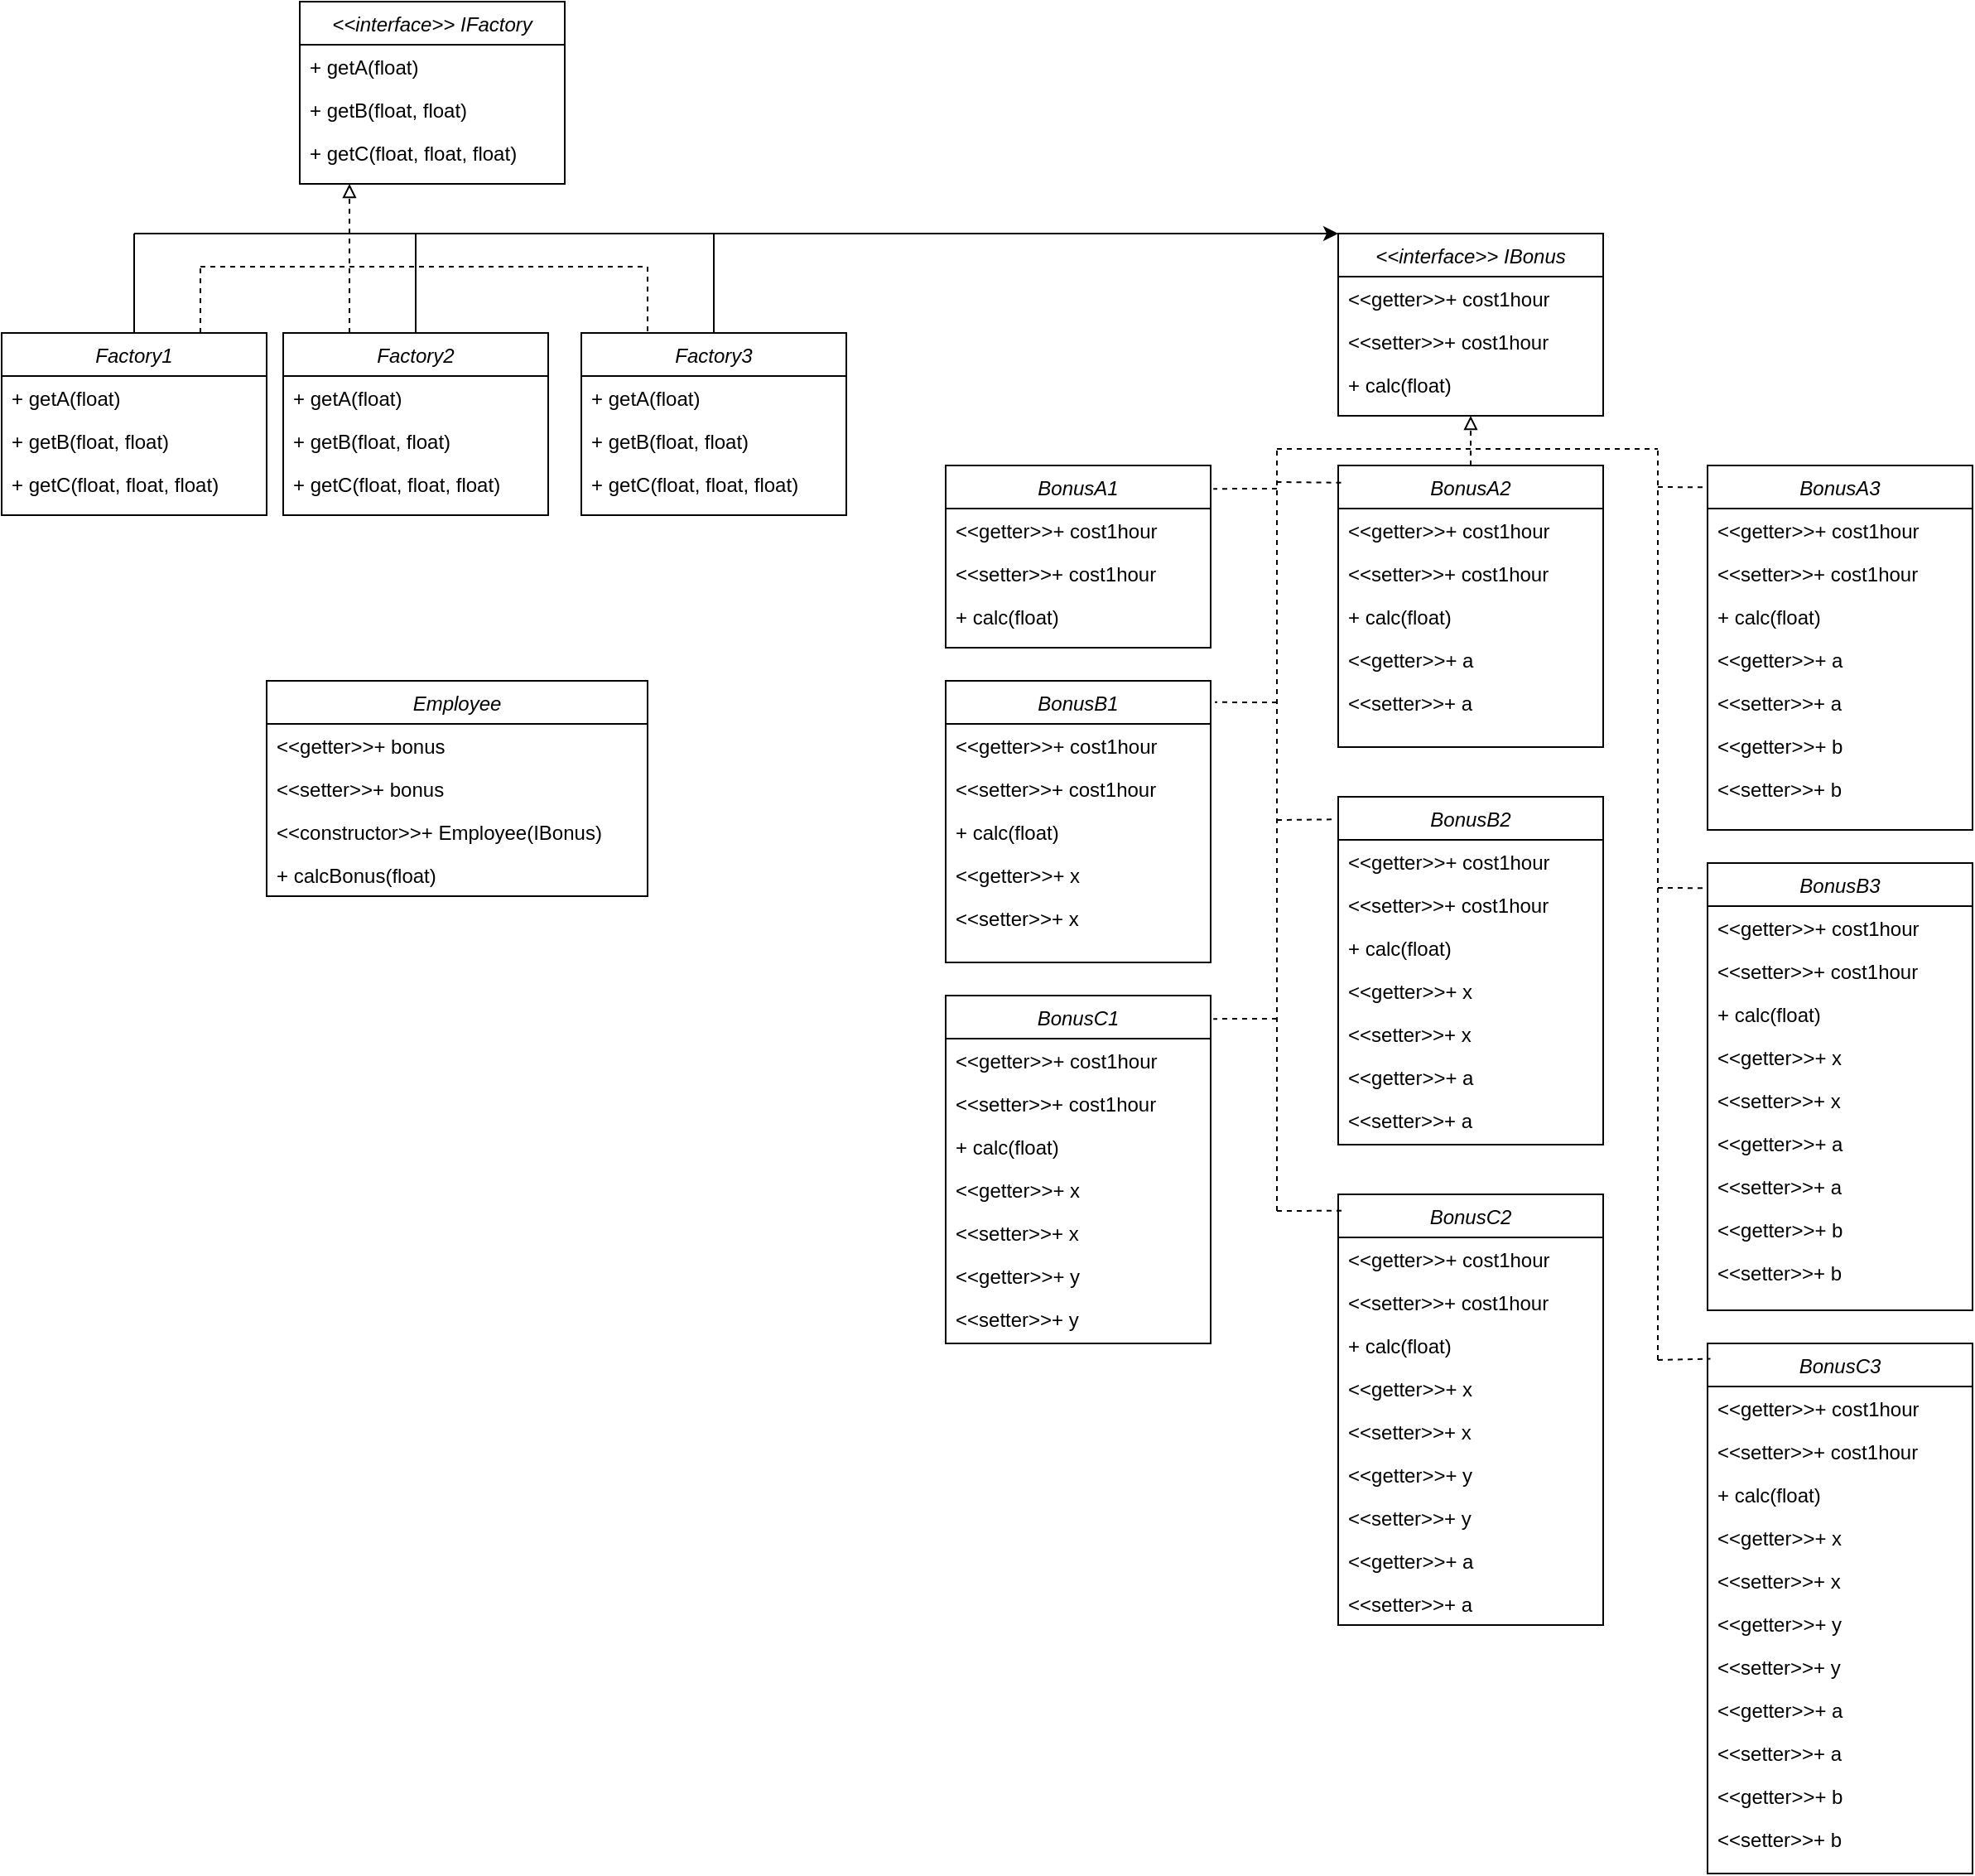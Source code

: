 <mxfile version="24.4.6" type="device">
  <diagram id="C5RBs43oDa-KdzZeNtuy" name="Page-1">
    <mxGraphModel dx="2556" dy="1020" grid="1" gridSize="10" guides="1" tooltips="1" connect="1" arrows="1" fold="1" page="1" pageScale="1" pageWidth="827" pageHeight="1169" math="0" shadow="0">
      <root>
        <mxCell id="WIyWlLk6GJQsqaUBKTNV-0" />
        <mxCell id="WIyWlLk6GJQsqaUBKTNV-1" parent="WIyWlLk6GJQsqaUBKTNV-0" />
        <mxCell id="zkfFHV4jXpPFQw0GAbJ--0" value="&lt;&lt;interface&gt;&gt; IFactory" style="swimlane;fontStyle=2;align=center;verticalAlign=top;childLayout=stackLayout;horizontal=1;startSize=26;horizontalStack=0;resizeParent=1;resizeLast=0;collapsible=1;marginBottom=0;rounded=0;shadow=0;strokeWidth=1;" parent="WIyWlLk6GJQsqaUBKTNV-1" vertex="1">
          <mxGeometry x="220" y="120" width="160" height="110" as="geometry">
            <mxRectangle x="230" y="140" width="160" height="26" as="alternateBounds" />
          </mxGeometry>
        </mxCell>
        <mxCell id="zkfFHV4jXpPFQw0GAbJ--1" value="+ getA(float)" style="text;align=left;verticalAlign=top;spacingLeft=4;spacingRight=4;overflow=hidden;rotatable=0;points=[[0,0.5],[1,0.5]];portConstraint=eastwest;" parent="zkfFHV4jXpPFQw0GAbJ--0" vertex="1">
          <mxGeometry y="26" width="160" height="26" as="geometry" />
        </mxCell>
        <mxCell id="zkfFHV4jXpPFQw0GAbJ--2" value="+ getB(float, float)" style="text;align=left;verticalAlign=top;spacingLeft=4;spacingRight=4;overflow=hidden;rotatable=0;points=[[0,0.5],[1,0.5]];portConstraint=eastwest;rounded=0;shadow=0;html=0;" parent="zkfFHV4jXpPFQw0GAbJ--0" vertex="1">
          <mxGeometry y="52" width="160" height="26" as="geometry" />
        </mxCell>
        <mxCell id="zkfFHV4jXpPFQw0GAbJ--3" value="+ getC(float, float, float)" style="text;align=left;verticalAlign=top;spacingLeft=4;spacingRight=4;overflow=hidden;rotatable=0;points=[[0,0.5],[1,0.5]];portConstraint=eastwest;rounded=0;shadow=0;html=0;" parent="zkfFHV4jXpPFQw0GAbJ--0" vertex="1">
          <mxGeometry y="78" width="160" height="26" as="geometry" />
        </mxCell>
        <mxCell id="r0Q2gzQOlGDnuy_zxtXr-0" value="Factory1" style="swimlane;fontStyle=2;align=center;verticalAlign=top;childLayout=stackLayout;horizontal=1;startSize=26;horizontalStack=0;resizeParent=1;resizeLast=0;collapsible=1;marginBottom=0;rounded=0;shadow=0;strokeWidth=1;" parent="WIyWlLk6GJQsqaUBKTNV-1" vertex="1">
          <mxGeometry x="40" y="320" width="160" height="110" as="geometry">
            <mxRectangle x="230" y="140" width="160" height="26" as="alternateBounds" />
          </mxGeometry>
        </mxCell>
        <mxCell id="r0Q2gzQOlGDnuy_zxtXr-1" value="+ getA(float)" style="text;align=left;verticalAlign=top;spacingLeft=4;spacingRight=4;overflow=hidden;rotatable=0;points=[[0,0.5],[1,0.5]];portConstraint=eastwest;" parent="r0Q2gzQOlGDnuy_zxtXr-0" vertex="1">
          <mxGeometry y="26" width="160" height="26" as="geometry" />
        </mxCell>
        <mxCell id="r0Q2gzQOlGDnuy_zxtXr-2" value="+ getB(float, float)" style="text;align=left;verticalAlign=top;spacingLeft=4;spacingRight=4;overflow=hidden;rotatable=0;points=[[0,0.5],[1,0.5]];portConstraint=eastwest;rounded=0;shadow=0;html=0;" parent="r0Q2gzQOlGDnuy_zxtXr-0" vertex="1">
          <mxGeometry y="52" width="160" height="26" as="geometry" />
        </mxCell>
        <mxCell id="r0Q2gzQOlGDnuy_zxtXr-3" value="+ getC(float, float, float)" style="text;align=left;verticalAlign=top;spacingLeft=4;spacingRight=4;overflow=hidden;rotatable=0;points=[[0,0.5],[1,0.5]];portConstraint=eastwest;rounded=0;shadow=0;html=0;" parent="r0Q2gzQOlGDnuy_zxtXr-0" vertex="1">
          <mxGeometry y="78" width="160" height="26" as="geometry" />
        </mxCell>
        <mxCell id="r0Q2gzQOlGDnuy_zxtXr-4" value="Factory2" style="swimlane;fontStyle=2;align=center;verticalAlign=top;childLayout=stackLayout;horizontal=1;startSize=26;horizontalStack=0;resizeParent=1;resizeLast=0;collapsible=1;marginBottom=0;rounded=0;shadow=0;strokeWidth=1;" parent="WIyWlLk6GJQsqaUBKTNV-1" vertex="1">
          <mxGeometry x="210" y="320" width="160" height="110" as="geometry">
            <mxRectangle x="230" y="140" width="160" height="26" as="alternateBounds" />
          </mxGeometry>
        </mxCell>
        <mxCell id="r0Q2gzQOlGDnuy_zxtXr-5" value="+ getA(float)" style="text;align=left;verticalAlign=top;spacingLeft=4;spacingRight=4;overflow=hidden;rotatable=0;points=[[0,0.5],[1,0.5]];portConstraint=eastwest;" parent="r0Q2gzQOlGDnuy_zxtXr-4" vertex="1">
          <mxGeometry y="26" width="160" height="26" as="geometry" />
        </mxCell>
        <mxCell id="r0Q2gzQOlGDnuy_zxtXr-6" value="+ getB(float, float)" style="text;align=left;verticalAlign=top;spacingLeft=4;spacingRight=4;overflow=hidden;rotatable=0;points=[[0,0.5],[1,0.5]];portConstraint=eastwest;rounded=0;shadow=0;html=0;" parent="r0Q2gzQOlGDnuy_zxtXr-4" vertex="1">
          <mxGeometry y="52" width="160" height="26" as="geometry" />
        </mxCell>
        <mxCell id="r0Q2gzQOlGDnuy_zxtXr-7" value="+ getC(float, float, float)" style="text;align=left;verticalAlign=top;spacingLeft=4;spacingRight=4;overflow=hidden;rotatable=0;points=[[0,0.5],[1,0.5]];portConstraint=eastwest;rounded=0;shadow=0;html=0;" parent="r0Q2gzQOlGDnuy_zxtXr-4" vertex="1">
          <mxGeometry y="78" width="160" height="26" as="geometry" />
        </mxCell>
        <mxCell id="r0Q2gzQOlGDnuy_zxtXr-8" value="Factory3" style="swimlane;fontStyle=2;align=center;verticalAlign=top;childLayout=stackLayout;horizontal=1;startSize=26;horizontalStack=0;resizeParent=1;resizeLast=0;collapsible=1;marginBottom=0;rounded=0;shadow=0;strokeWidth=1;" parent="WIyWlLk6GJQsqaUBKTNV-1" vertex="1">
          <mxGeometry x="390" y="320" width="160" height="110" as="geometry">
            <mxRectangle x="230" y="140" width="160" height="26" as="alternateBounds" />
          </mxGeometry>
        </mxCell>
        <mxCell id="r0Q2gzQOlGDnuy_zxtXr-9" value="+ getA(float)" style="text;align=left;verticalAlign=top;spacingLeft=4;spacingRight=4;overflow=hidden;rotatable=0;points=[[0,0.5],[1,0.5]];portConstraint=eastwest;" parent="r0Q2gzQOlGDnuy_zxtXr-8" vertex="1">
          <mxGeometry y="26" width="160" height="26" as="geometry" />
        </mxCell>
        <mxCell id="r0Q2gzQOlGDnuy_zxtXr-10" value="+ getB(float, float)" style="text;align=left;verticalAlign=top;spacingLeft=4;spacingRight=4;overflow=hidden;rotatable=0;points=[[0,0.5],[1,0.5]];portConstraint=eastwest;rounded=0;shadow=0;html=0;" parent="r0Q2gzQOlGDnuy_zxtXr-8" vertex="1">
          <mxGeometry y="52" width="160" height="26" as="geometry" />
        </mxCell>
        <mxCell id="r0Q2gzQOlGDnuy_zxtXr-11" value="+ getC(float, float, float)" style="text;align=left;verticalAlign=top;spacingLeft=4;spacingRight=4;overflow=hidden;rotatable=0;points=[[0,0.5],[1,0.5]];portConstraint=eastwest;rounded=0;shadow=0;html=0;" parent="r0Q2gzQOlGDnuy_zxtXr-8" vertex="1">
          <mxGeometry y="78" width="160" height="26" as="geometry" />
        </mxCell>
        <mxCell id="r0Q2gzQOlGDnuy_zxtXr-12" value="&lt;&lt;interface&gt;&gt; IBonus" style="swimlane;fontStyle=2;align=center;verticalAlign=top;childLayout=stackLayout;horizontal=1;startSize=26;horizontalStack=0;resizeParent=1;resizeLast=0;collapsible=1;marginBottom=0;rounded=0;shadow=0;strokeWidth=1;" parent="WIyWlLk6GJQsqaUBKTNV-1" vertex="1">
          <mxGeometry x="847" y="260" width="160" height="110" as="geometry">
            <mxRectangle x="230" y="140" width="160" height="26" as="alternateBounds" />
          </mxGeometry>
        </mxCell>
        <mxCell id="r0Q2gzQOlGDnuy_zxtXr-13" value="&lt;&lt;getter&gt;&gt;+ cost1hour" style="text;align=left;verticalAlign=top;spacingLeft=4;spacingRight=4;overflow=hidden;rotatable=0;points=[[0,0.5],[1,0.5]];portConstraint=eastwest;" parent="r0Q2gzQOlGDnuy_zxtXr-12" vertex="1">
          <mxGeometry y="26" width="160" height="26" as="geometry" />
        </mxCell>
        <mxCell id="r0Q2gzQOlGDnuy_zxtXr-14" value="&lt;&lt;setter&gt;&gt;+ cost1hour" style="text;align=left;verticalAlign=top;spacingLeft=4;spacingRight=4;overflow=hidden;rotatable=0;points=[[0,0.5],[1,0.5]];portConstraint=eastwest;rounded=0;shadow=0;html=0;" parent="r0Q2gzQOlGDnuy_zxtXr-12" vertex="1">
          <mxGeometry y="52" width="160" height="26" as="geometry" />
        </mxCell>
        <mxCell id="r0Q2gzQOlGDnuy_zxtXr-15" value="+ calc(float)" style="text;align=left;verticalAlign=top;spacingLeft=4;spacingRight=4;overflow=hidden;rotatable=0;points=[[0,0.5],[1,0.5]];portConstraint=eastwest;rounded=0;shadow=0;html=0;" parent="r0Q2gzQOlGDnuy_zxtXr-12" vertex="1">
          <mxGeometry y="78" width="160" height="26" as="geometry" />
        </mxCell>
        <mxCell id="r0Q2gzQOlGDnuy_zxtXr-16" value="BonusA1" style="swimlane;fontStyle=2;align=center;verticalAlign=top;childLayout=stackLayout;horizontal=1;startSize=26;horizontalStack=0;resizeParent=1;resizeLast=0;collapsible=1;marginBottom=0;rounded=0;shadow=0;strokeWidth=1;" parent="WIyWlLk6GJQsqaUBKTNV-1" vertex="1">
          <mxGeometry x="610" y="400" width="160" height="110" as="geometry">
            <mxRectangle x="230" y="140" width="160" height="26" as="alternateBounds" />
          </mxGeometry>
        </mxCell>
        <mxCell id="r0Q2gzQOlGDnuy_zxtXr-17" value="&lt;&lt;getter&gt;&gt;+ cost1hour" style="text;align=left;verticalAlign=top;spacingLeft=4;spacingRight=4;overflow=hidden;rotatable=0;points=[[0,0.5],[1,0.5]];portConstraint=eastwest;" parent="r0Q2gzQOlGDnuy_zxtXr-16" vertex="1">
          <mxGeometry y="26" width="160" height="26" as="geometry" />
        </mxCell>
        <mxCell id="r0Q2gzQOlGDnuy_zxtXr-18" value="&lt;&lt;setter&gt;&gt;+ cost1hour" style="text;align=left;verticalAlign=top;spacingLeft=4;spacingRight=4;overflow=hidden;rotatable=0;points=[[0,0.5],[1,0.5]];portConstraint=eastwest;rounded=0;shadow=0;html=0;" parent="r0Q2gzQOlGDnuy_zxtXr-16" vertex="1">
          <mxGeometry y="52" width="160" height="26" as="geometry" />
        </mxCell>
        <mxCell id="r0Q2gzQOlGDnuy_zxtXr-19" value="+ calc(float)" style="text;align=left;verticalAlign=top;spacingLeft=4;spacingRight=4;overflow=hidden;rotatable=0;points=[[0,0.5],[1,0.5]];portConstraint=eastwest;rounded=0;shadow=0;html=0;" parent="r0Q2gzQOlGDnuy_zxtXr-16" vertex="1">
          <mxGeometry y="78" width="160" height="26" as="geometry" />
        </mxCell>
        <mxCell id="r0Q2gzQOlGDnuy_zxtXr-20" value="BonusB1" style="swimlane;fontStyle=2;align=center;verticalAlign=top;childLayout=stackLayout;horizontal=1;startSize=26;horizontalStack=0;resizeParent=1;resizeLast=0;collapsible=1;marginBottom=0;rounded=0;shadow=0;strokeWidth=1;" parent="WIyWlLk6GJQsqaUBKTNV-1" vertex="1">
          <mxGeometry x="610" y="530" width="160" height="170" as="geometry">
            <mxRectangle x="230" y="140" width="160" height="26" as="alternateBounds" />
          </mxGeometry>
        </mxCell>
        <mxCell id="r0Q2gzQOlGDnuy_zxtXr-21" value="&lt;&lt;getter&gt;&gt;+ cost1hour" style="text;align=left;verticalAlign=top;spacingLeft=4;spacingRight=4;overflow=hidden;rotatable=0;points=[[0,0.5],[1,0.5]];portConstraint=eastwest;" parent="r0Q2gzQOlGDnuy_zxtXr-20" vertex="1">
          <mxGeometry y="26" width="160" height="26" as="geometry" />
        </mxCell>
        <mxCell id="r0Q2gzQOlGDnuy_zxtXr-22" value="&lt;&lt;setter&gt;&gt;+ cost1hour" style="text;align=left;verticalAlign=top;spacingLeft=4;spacingRight=4;overflow=hidden;rotatable=0;points=[[0,0.5],[1,0.5]];portConstraint=eastwest;rounded=0;shadow=0;html=0;" parent="r0Q2gzQOlGDnuy_zxtXr-20" vertex="1">
          <mxGeometry y="52" width="160" height="26" as="geometry" />
        </mxCell>
        <mxCell id="r0Q2gzQOlGDnuy_zxtXr-23" value="+ calc(float)" style="text;align=left;verticalAlign=top;spacingLeft=4;spacingRight=4;overflow=hidden;rotatable=0;points=[[0,0.5],[1,0.5]];portConstraint=eastwest;rounded=0;shadow=0;html=0;" parent="r0Q2gzQOlGDnuy_zxtXr-20" vertex="1">
          <mxGeometry y="78" width="160" height="26" as="geometry" />
        </mxCell>
        <mxCell id="r0Q2gzQOlGDnuy_zxtXr-25" value="&lt;&lt;getter&gt;&gt;+ x" style="text;align=left;verticalAlign=top;spacingLeft=4;spacingRight=4;overflow=hidden;rotatable=0;points=[[0,0.5],[1,0.5]];portConstraint=eastwest;" parent="r0Q2gzQOlGDnuy_zxtXr-20" vertex="1">
          <mxGeometry y="104" width="160" height="26" as="geometry" />
        </mxCell>
        <mxCell id="r0Q2gzQOlGDnuy_zxtXr-31" value="&lt;&lt;setter&gt;&gt;+ x" style="text;align=left;verticalAlign=top;spacingLeft=4;spacingRight=4;overflow=hidden;rotatable=0;points=[[0,0.5],[1,0.5]];portConstraint=eastwest;rounded=0;shadow=0;html=0;" parent="r0Q2gzQOlGDnuy_zxtXr-20" vertex="1">
          <mxGeometry y="130" width="160" height="26" as="geometry" />
        </mxCell>
        <mxCell id="r0Q2gzQOlGDnuy_zxtXr-32" value="BonusC1" style="swimlane;fontStyle=2;align=center;verticalAlign=top;childLayout=stackLayout;horizontal=1;startSize=26;horizontalStack=0;resizeParent=1;resizeLast=0;collapsible=1;marginBottom=0;rounded=0;shadow=0;strokeWidth=1;" parent="WIyWlLk6GJQsqaUBKTNV-1" vertex="1">
          <mxGeometry x="610" y="720" width="160" height="210" as="geometry">
            <mxRectangle x="230" y="140" width="160" height="26" as="alternateBounds" />
          </mxGeometry>
        </mxCell>
        <mxCell id="r0Q2gzQOlGDnuy_zxtXr-33" value="&lt;&lt;getter&gt;&gt;+ cost1hour" style="text;align=left;verticalAlign=top;spacingLeft=4;spacingRight=4;overflow=hidden;rotatable=0;points=[[0,0.5],[1,0.5]];portConstraint=eastwest;" parent="r0Q2gzQOlGDnuy_zxtXr-32" vertex="1">
          <mxGeometry y="26" width="160" height="26" as="geometry" />
        </mxCell>
        <mxCell id="r0Q2gzQOlGDnuy_zxtXr-34" value="&lt;&lt;setter&gt;&gt;+ cost1hour" style="text;align=left;verticalAlign=top;spacingLeft=4;spacingRight=4;overflow=hidden;rotatable=0;points=[[0,0.5],[1,0.5]];portConstraint=eastwest;rounded=0;shadow=0;html=0;" parent="r0Q2gzQOlGDnuy_zxtXr-32" vertex="1">
          <mxGeometry y="52" width="160" height="26" as="geometry" />
        </mxCell>
        <mxCell id="r0Q2gzQOlGDnuy_zxtXr-35" value="+ calc(float)" style="text;align=left;verticalAlign=top;spacingLeft=4;spacingRight=4;overflow=hidden;rotatable=0;points=[[0,0.5],[1,0.5]];portConstraint=eastwest;rounded=0;shadow=0;html=0;" parent="r0Q2gzQOlGDnuy_zxtXr-32" vertex="1">
          <mxGeometry y="78" width="160" height="26" as="geometry" />
        </mxCell>
        <mxCell id="r0Q2gzQOlGDnuy_zxtXr-36" value="&lt;&lt;getter&gt;&gt;+ x" style="text;align=left;verticalAlign=top;spacingLeft=4;spacingRight=4;overflow=hidden;rotatable=0;points=[[0,0.5],[1,0.5]];portConstraint=eastwest;" parent="r0Q2gzQOlGDnuy_zxtXr-32" vertex="1">
          <mxGeometry y="104" width="160" height="26" as="geometry" />
        </mxCell>
        <mxCell id="r0Q2gzQOlGDnuy_zxtXr-37" value="&lt;&lt;setter&gt;&gt;+ x" style="text;align=left;verticalAlign=top;spacingLeft=4;spacingRight=4;overflow=hidden;rotatable=0;points=[[0,0.5],[1,0.5]];portConstraint=eastwest;rounded=0;shadow=0;html=0;" parent="r0Q2gzQOlGDnuy_zxtXr-32" vertex="1">
          <mxGeometry y="130" width="160" height="26" as="geometry" />
        </mxCell>
        <mxCell id="r0Q2gzQOlGDnuy_zxtXr-38" value="&lt;&lt;getter&gt;&gt;+ y" style="text;align=left;verticalAlign=top;spacingLeft=4;spacingRight=4;overflow=hidden;rotatable=0;points=[[0,0.5],[1,0.5]];portConstraint=eastwest;" parent="r0Q2gzQOlGDnuy_zxtXr-32" vertex="1">
          <mxGeometry y="156" width="160" height="26" as="geometry" />
        </mxCell>
        <mxCell id="r0Q2gzQOlGDnuy_zxtXr-39" value="&lt;&lt;setter&gt;&gt;+ y" style="text;align=left;verticalAlign=top;spacingLeft=4;spacingRight=4;overflow=hidden;rotatable=0;points=[[0,0.5],[1,0.5]];portConstraint=eastwest;rounded=0;shadow=0;html=0;" parent="r0Q2gzQOlGDnuy_zxtXr-32" vertex="1">
          <mxGeometry y="182" width="160" height="26" as="geometry" />
        </mxCell>
        <mxCell id="r0Q2gzQOlGDnuy_zxtXr-40" value="BonusA2" style="swimlane;fontStyle=2;align=center;verticalAlign=top;childLayout=stackLayout;horizontal=1;startSize=26;horizontalStack=0;resizeParent=1;resizeLast=0;collapsible=1;marginBottom=0;rounded=0;shadow=0;strokeWidth=1;" parent="WIyWlLk6GJQsqaUBKTNV-1" vertex="1">
          <mxGeometry x="847" y="400" width="160" height="170" as="geometry">
            <mxRectangle x="230" y="140" width="160" height="26" as="alternateBounds" />
          </mxGeometry>
        </mxCell>
        <mxCell id="r0Q2gzQOlGDnuy_zxtXr-41" value="&lt;&lt;getter&gt;&gt;+ cost1hour" style="text;align=left;verticalAlign=top;spacingLeft=4;spacingRight=4;overflow=hidden;rotatable=0;points=[[0,0.5],[1,0.5]];portConstraint=eastwest;" parent="r0Q2gzQOlGDnuy_zxtXr-40" vertex="1">
          <mxGeometry y="26" width="160" height="26" as="geometry" />
        </mxCell>
        <mxCell id="r0Q2gzQOlGDnuy_zxtXr-42" value="&lt;&lt;setter&gt;&gt;+ cost1hour" style="text;align=left;verticalAlign=top;spacingLeft=4;spacingRight=4;overflow=hidden;rotatable=0;points=[[0,0.5],[1,0.5]];portConstraint=eastwest;rounded=0;shadow=0;html=0;" parent="r0Q2gzQOlGDnuy_zxtXr-40" vertex="1">
          <mxGeometry y="52" width="160" height="26" as="geometry" />
        </mxCell>
        <mxCell id="r0Q2gzQOlGDnuy_zxtXr-43" value="+ calc(float)" style="text;align=left;verticalAlign=top;spacingLeft=4;spacingRight=4;overflow=hidden;rotatable=0;points=[[0,0.5],[1,0.5]];portConstraint=eastwest;rounded=0;shadow=0;html=0;" parent="r0Q2gzQOlGDnuy_zxtXr-40" vertex="1">
          <mxGeometry y="78" width="160" height="26" as="geometry" />
        </mxCell>
        <mxCell id="r0Q2gzQOlGDnuy_zxtXr-64" value="&lt;&lt;getter&gt;&gt;+ a" style="text;align=left;verticalAlign=top;spacingLeft=4;spacingRight=4;overflow=hidden;rotatable=0;points=[[0,0.5],[1,0.5]];portConstraint=eastwest;" parent="r0Q2gzQOlGDnuy_zxtXr-40" vertex="1">
          <mxGeometry y="104" width="160" height="26" as="geometry" />
        </mxCell>
        <mxCell id="r0Q2gzQOlGDnuy_zxtXr-65" value="&lt;&lt;setter&gt;&gt;+ a" style="text;align=left;verticalAlign=top;spacingLeft=4;spacingRight=4;overflow=hidden;rotatable=0;points=[[0,0.5],[1,0.5]];portConstraint=eastwest;rounded=0;shadow=0;html=0;" parent="r0Q2gzQOlGDnuy_zxtXr-40" vertex="1">
          <mxGeometry y="130" width="160" height="26" as="geometry" />
        </mxCell>
        <mxCell id="r0Q2gzQOlGDnuy_zxtXr-44" value="BonusB2" style="swimlane;fontStyle=2;align=center;verticalAlign=top;childLayout=stackLayout;horizontal=1;startSize=26;horizontalStack=0;resizeParent=1;resizeLast=0;collapsible=1;marginBottom=0;rounded=0;shadow=0;strokeWidth=1;" parent="WIyWlLk6GJQsqaUBKTNV-1" vertex="1">
          <mxGeometry x="847" y="600" width="160" height="210" as="geometry">
            <mxRectangle x="230" y="140" width="160" height="26" as="alternateBounds" />
          </mxGeometry>
        </mxCell>
        <mxCell id="r0Q2gzQOlGDnuy_zxtXr-45" value="&lt;&lt;getter&gt;&gt;+ cost1hour" style="text;align=left;verticalAlign=top;spacingLeft=4;spacingRight=4;overflow=hidden;rotatable=0;points=[[0,0.5],[1,0.5]];portConstraint=eastwest;" parent="r0Q2gzQOlGDnuy_zxtXr-44" vertex="1">
          <mxGeometry y="26" width="160" height="26" as="geometry" />
        </mxCell>
        <mxCell id="r0Q2gzQOlGDnuy_zxtXr-46" value="&lt;&lt;setter&gt;&gt;+ cost1hour" style="text;align=left;verticalAlign=top;spacingLeft=4;spacingRight=4;overflow=hidden;rotatable=0;points=[[0,0.5],[1,0.5]];portConstraint=eastwest;rounded=0;shadow=0;html=0;" parent="r0Q2gzQOlGDnuy_zxtXr-44" vertex="1">
          <mxGeometry y="52" width="160" height="26" as="geometry" />
        </mxCell>
        <mxCell id="r0Q2gzQOlGDnuy_zxtXr-47" value="+ calc(float)" style="text;align=left;verticalAlign=top;spacingLeft=4;spacingRight=4;overflow=hidden;rotatable=0;points=[[0,0.5],[1,0.5]];portConstraint=eastwest;rounded=0;shadow=0;html=0;" parent="r0Q2gzQOlGDnuy_zxtXr-44" vertex="1">
          <mxGeometry y="78" width="160" height="26" as="geometry" />
        </mxCell>
        <mxCell id="r0Q2gzQOlGDnuy_zxtXr-48" value="&lt;&lt;getter&gt;&gt;+ x" style="text;align=left;verticalAlign=top;spacingLeft=4;spacingRight=4;overflow=hidden;rotatable=0;points=[[0,0.5],[1,0.5]];portConstraint=eastwest;" parent="r0Q2gzQOlGDnuy_zxtXr-44" vertex="1">
          <mxGeometry y="104" width="160" height="26" as="geometry" />
        </mxCell>
        <mxCell id="r0Q2gzQOlGDnuy_zxtXr-49" value="&lt;&lt;setter&gt;&gt;+ x" style="text;align=left;verticalAlign=top;spacingLeft=4;spacingRight=4;overflow=hidden;rotatable=0;points=[[0,0.5],[1,0.5]];portConstraint=eastwest;rounded=0;shadow=0;html=0;" parent="r0Q2gzQOlGDnuy_zxtXr-44" vertex="1">
          <mxGeometry y="130" width="160" height="26" as="geometry" />
        </mxCell>
        <mxCell id="r0Q2gzQOlGDnuy_zxtXr-62" value="&lt;&lt;getter&gt;&gt;+ a" style="text;align=left;verticalAlign=top;spacingLeft=4;spacingRight=4;overflow=hidden;rotatable=0;points=[[0,0.5],[1,0.5]];portConstraint=eastwest;" parent="r0Q2gzQOlGDnuy_zxtXr-44" vertex="1">
          <mxGeometry y="156" width="160" height="26" as="geometry" />
        </mxCell>
        <mxCell id="r0Q2gzQOlGDnuy_zxtXr-63" value="&lt;&lt;setter&gt;&gt;+ a" style="text;align=left;verticalAlign=top;spacingLeft=4;spacingRight=4;overflow=hidden;rotatable=0;points=[[0,0.5],[1,0.5]];portConstraint=eastwest;rounded=0;shadow=0;html=0;" parent="r0Q2gzQOlGDnuy_zxtXr-44" vertex="1">
          <mxGeometry y="182" width="160" height="26" as="geometry" />
        </mxCell>
        <mxCell id="r0Q2gzQOlGDnuy_zxtXr-50" value="BonusC2" style="swimlane;fontStyle=2;align=center;verticalAlign=top;childLayout=stackLayout;horizontal=1;startSize=26;horizontalStack=0;resizeParent=1;resizeLast=0;collapsible=1;marginBottom=0;rounded=0;shadow=0;strokeWidth=1;" parent="WIyWlLk6GJQsqaUBKTNV-1" vertex="1">
          <mxGeometry x="847" y="840" width="160" height="260" as="geometry">
            <mxRectangle x="230" y="140" width="160" height="26" as="alternateBounds" />
          </mxGeometry>
        </mxCell>
        <mxCell id="r0Q2gzQOlGDnuy_zxtXr-51" value="&lt;&lt;getter&gt;&gt;+ cost1hour" style="text;align=left;verticalAlign=top;spacingLeft=4;spacingRight=4;overflow=hidden;rotatable=0;points=[[0,0.5],[1,0.5]];portConstraint=eastwest;" parent="r0Q2gzQOlGDnuy_zxtXr-50" vertex="1">
          <mxGeometry y="26" width="160" height="26" as="geometry" />
        </mxCell>
        <mxCell id="r0Q2gzQOlGDnuy_zxtXr-52" value="&lt;&lt;setter&gt;&gt;+ cost1hour" style="text;align=left;verticalAlign=top;spacingLeft=4;spacingRight=4;overflow=hidden;rotatable=0;points=[[0,0.5],[1,0.5]];portConstraint=eastwest;rounded=0;shadow=0;html=0;" parent="r0Q2gzQOlGDnuy_zxtXr-50" vertex="1">
          <mxGeometry y="52" width="160" height="26" as="geometry" />
        </mxCell>
        <mxCell id="r0Q2gzQOlGDnuy_zxtXr-53" value="+ calc(float)" style="text;align=left;verticalAlign=top;spacingLeft=4;spacingRight=4;overflow=hidden;rotatable=0;points=[[0,0.5],[1,0.5]];portConstraint=eastwest;rounded=0;shadow=0;html=0;" parent="r0Q2gzQOlGDnuy_zxtXr-50" vertex="1">
          <mxGeometry y="78" width="160" height="26" as="geometry" />
        </mxCell>
        <mxCell id="r0Q2gzQOlGDnuy_zxtXr-54" value="&lt;&lt;getter&gt;&gt;+ x" style="text;align=left;verticalAlign=top;spacingLeft=4;spacingRight=4;overflow=hidden;rotatable=0;points=[[0,0.5],[1,0.5]];portConstraint=eastwest;" parent="r0Q2gzQOlGDnuy_zxtXr-50" vertex="1">
          <mxGeometry y="104" width="160" height="26" as="geometry" />
        </mxCell>
        <mxCell id="r0Q2gzQOlGDnuy_zxtXr-55" value="&lt;&lt;setter&gt;&gt;+ x" style="text;align=left;verticalAlign=top;spacingLeft=4;spacingRight=4;overflow=hidden;rotatable=0;points=[[0,0.5],[1,0.5]];portConstraint=eastwest;rounded=0;shadow=0;html=0;" parent="r0Q2gzQOlGDnuy_zxtXr-50" vertex="1">
          <mxGeometry y="130" width="160" height="26" as="geometry" />
        </mxCell>
        <mxCell id="r0Q2gzQOlGDnuy_zxtXr-56" value="&lt;&lt;getter&gt;&gt;+ y" style="text;align=left;verticalAlign=top;spacingLeft=4;spacingRight=4;overflow=hidden;rotatable=0;points=[[0,0.5],[1,0.5]];portConstraint=eastwest;" parent="r0Q2gzQOlGDnuy_zxtXr-50" vertex="1">
          <mxGeometry y="156" width="160" height="26" as="geometry" />
        </mxCell>
        <mxCell id="r0Q2gzQOlGDnuy_zxtXr-57" value="&lt;&lt;setter&gt;&gt;+ y" style="text;align=left;verticalAlign=top;spacingLeft=4;spacingRight=4;overflow=hidden;rotatable=0;points=[[0,0.5],[1,0.5]];portConstraint=eastwest;rounded=0;shadow=0;html=0;" parent="r0Q2gzQOlGDnuy_zxtXr-50" vertex="1">
          <mxGeometry y="182" width="160" height="26" as="geometry" />
        </mxCell>
        <mxCell id="r0Q2gzQOlGDnuy_zxtXr-60" value="&lt;&lt;getter&gt;&gt;+ a" style="text;align=left;verticalAlign=top;spacingLeft=4;spacingRight=4;overflow=hidden;rotatable=0;points=[[0,0.5],[1,0.5]];portConstraint=eastwest;" parent="r0Q2gzQOlGDnuy_zxtXr-50" vertex="1">
          <mxGeometry y="208" width="160" height="26" as="geometry" />
        </mxCell>
        <mxCell id="r0Q2gzQOlGDnuy_zxtXr-61" value="&lt;&lt;setter&gt;&gt;+ a" style="text;align=left;verticalAlign=top;spacingLeft=4;spacingRight=4;overflow=hidden;rotatable=0;points=[[0,0.5],[1,0.5]];portConstraint=eastwest;rounded=0;shadow=0;html=0;" parent="r0Q2gzQOlGDnuy_zxtXr-50" vertex="1">
          <mxGeometry y="234" width="160" height="26" as="geometry" />
        </mxCell>
        <mxCell id="r0Q2gzQOlGDnuy_zxtXr-66" value="BonusA3" style="swimlane;fontStyle=2;align=center;verticalAlign=top;childLayout=stackLayout;horizontal=1;startSize=26;horizontalStack=0;resizeParent=1;resizeLast=0;collapsible=1;marginBottom=0;rounded=0;shadow=0;strokeWidth=1;" parent="WIyWlLk6GJQsqaUBKTNV-1" vertex="1">
          <mxGeometry x="1070" y="400" width="160" height="220" as="geometry">
            <mxRectangle x="230" y="140" width="160" height="26" as="alternateBounds" />
          </mxGeometry>
        </mxCell>
        <mxCell id="r0Q2gzQOlGDnuy_zxtXr-67" value="&lt;&lt;getter&gt;&gt;+ cost1hour" style="text;align=left;verticalAlign=top;spacingLeft=4;spacingRight=4;overflow=hidden;rotatable=0;points=[[0,0.5],[1,0.5]];portConstraint=eastwest;" parent="r0Q2gzQOlGDnuy_zxtXr-66" vertex="1">
          <mxGeometry y="26" width="160" height="26" as="geometry" />
        </mxCell>
        <mxCell id="r0Q2gzQOlGDnuy_zxtXr-68" value="&lt;&lt;setter&gt;&gt;+ cost1hour" style="text;align=left;verticalAlign=top;spacingLeft=4;spacingRight=4;overflow=hidden;rotatable=0;points=[[0,0.5],[1,0.5]];portConstraint=eastwest;rounded=0;shadow=0;html=0;" parent="r0Q2gzQOlGDnuy_zxtXr-66" vertex="1">
          <mxGeometry y="52" width="160" height="26" as="geometry" />
        </mxCell>
        <mxCell id="r0Q2gzQOlGDnuy_zxtXr-69" value="+ calc(float)" style="text;align=left;verticalAlign=top;spacingLeft=4;spacingRight=4;overflow=hidden;rotatable=0;points=[[0,0.5],[1,0.5]];portConstraint=eastwest;rounded=0;shadow=0;html=0;" parent="r0Q2gzQOlGDnuy_zxtXr-66" vertex="1">
          <mxGeometry y="78" width="160" height="26" as="geometry" />
        </mxCell>
        <mxCell id="r0Q2gzQOlGDnuy_zxtXr-70" value="&lt;&lt;getter&gt;&gt;+ a" style="text;align=left;verticalAlign=top;spacingLeft=4;spacingRight=4;overflow=hidden;rotatable=0;points=[[0,0.5],[1,0.5]];portConstraint=eastwest;" parent="r0Q2gzQOlGDnuy_zxtXr-66" vertex="1">
          <mxGeometry y="104" width="160" height="26" as="geometry" />
        </mxCell>
        <mxCell id="r0Q2gzQOlGDnuy_zxtXr-71" value="&lt;&lt;setter&gt;&gt;+ a" style="text;align=left;verticalAlign=top;spacingLeft=4;spacingRight=4;overflow=hidden;rotatable=0;points=[[0,0.5],[1,0.5]];portConstraint=eastwest;rounded=0;shadow=0;html=0;" parent="r0Q2gzQOlGDnuy_zxtXr-66" vertex="1">
          <mxGeometry y="130" width="160" height="26" as="geometry" />
        </mxCell>
        <mxCell id="r0Q2gzQOlGDnuy_zxtXr-92" value="&lt;&lt;getter&gt;&gt;+ b" style="text;align=left;verticalAlign=top;spacingLeft=4;spacingRight=4;overflow=hidden;rotatable=0;points=[[0,0.5],[1,0.5]];portConstraint=eastwest;" parent="r0Q2gzQOlGDnuy_zxtXr-66" vertex="1">
          <mxGeometry y="156" width="160" height="26" as="geometry" />
        </mxCell>
        <mxCell id="r0Q2gzQOlGDnuy_zxtXr-93" value="&lt;&lt;setter&gt;&gt;+ b" style="text;align=left;verticalAlign=top;spacingLeft=4;spacingRight=4;overflow=hidden;rotatable=0;points=[[0,0.5],[1,0.5]];portConstraint=eastwest;rounded=0;shadow=0;html=0;" parent="r0Q2gzQOlGDnuy_zxtXr-66" vertex="1">
          <mxGeometry y="182" width="160" height="24" as="geometry" />
        </mxCell>
        <mxCell id="r0Q2gzQOlGDnuy_zxtXr-72" value="BonusB3" style="swimlane;fontStyle=2;align=center;verticalAlign=top;childLayout=stackLayout;horizontal=1;startSize=26;horizontalStack=0;resizeParent=1;resizeLast=0;collapsible=1;marginBottom=0;rounded=0;shadow=0;strokeWidth=1;" parent="WIyWlLk6GJQsqaUBKTNV-1" vertex="1">
          <mxGeometry x="1070" y="640" width="160" height="270" as="geometry">
            <mxRectangle x="230" y="140" width="160" height="26" as="alternateBounds" />
          </mxGeometry>
        </mxCell>
        <mxCell id="r0Q2gzQOlGDnuy_zxtXr-73" value="&lt;&lt;getter&gt;&gt;+ cost1hour" style="text;align=left;verticalAlign=top;spacingLeft=4;spacingRight=4;overflow=hidden;rotatable=0;points=[[0,0.5],[1,0.5]];portConstraint=eastwest;" parent="r0Q2gzQOlGDnuy_zxtXr-72" vertex="1">
          <mxGeometry y="26" width="160" height="26" as="geometry" />
        </mxCell>
        <mxCell id="r0Q2gzQOlGDnuy_zxtXr-74" value="&lt;&lt;setter&gt;&gt;+ cost1hour" style="text;align=left;verticalAlign=top;spacingLeft=4;spacingRight=4;overflow=hidden;rotatable=0;points=[[0,0.5],[1,0.5]];portConstraint=eastwest;rounded=0;shadow=0;html=0;" parent="r0Q2gzQOlGDnuy_zxtXr-72" vertex="1">
          <mxGeometry y="52" width="160" height="26" as="geometry" />
        </mxCell>
        <mxCell id="r0Q2gzQOlGDnuy_zxtXr-75" value="+ calc(float)" style="text;align=left;verticalAlign=top;spacingLeft=4;spacingRight=4;overflow=hidden;rotatable=0;points=[[0,0.5],[1,0.5]];portConstraint=eastwest;rounded=0;shadow=0;html=0;" parent="r0Q2gzQOlGDnuy_zxtXr-72" vertex="1">
          <mxGeometry y="78" width="160" height="26" as="geometry" />
        </mxCell>
        <mxCell id="r0Q2gzQOlGDnuy_zxtXr-76" value="&lt;&lt;getter&gt;&gt;+ x" style="text;align=left;verticalAlign=top;spacingLeft=4;spacingRight=4;overflow=hidden;rotatable=0;points=[[0,0.5],[1,0.5]];portConstraint=eastwest;" parent="r0Q2gzQOlGDnuy_zxtXr-72" vertex="1">
          <mxGeometry y="104" width="160" height="26" as="geometry" />
        </mxCell>
        <mxCell id="r0Q2gzQOlGDnuy_zxtXr-77" value="&lt;&lt;setter&gt;&gt;+ x" style="text;align=left;verticalAlign=top;spacingLeft=4;spacingRight=4;overflow=hidden;rotatable=0;points=[[0,0.5],[1,0.5]];portConstraint=eastwest;rounded=0;shadow=0;html=0;" parent="r0Q2gzQOlGDnuy_zxtXr-72" vertex="1">
          <mxGeometry y="130" width="160" height="26" as="geometry" />
        </mxCell>
        <mxCell id="r0Q2gzQOlGDnuy_zxtXr-78" value="&lt;&lt;getter&gt;&gt;+ a" style="text;align=left;verticalAlign=top;spacingLeft=4;spacingRight=4;overflow=hidden;rotatable=0;points=[[0,0.5],[1,0.5]];portConstraint=eastwest;" parent="r0Q2gzQOlGDnuy_zxtXr-72" vertex="1">
          <mxGeometry y="156" width="160" height="26" as="geometry" />
        </mxCell>
        <mxCell id="r0Q2gzQOlGDnuy_zxtXr-79" value="&lt;&lt;setter&gt;&gt;+ a" style="text;align=left;verticalAlign=top;spacingLeft=4;spacingRight=4;overflow=hidden;rotatable=0;points=[[0,0.5],[1,0.5]];portConstraint=eastwest;rounded=0;shadow=0;html=0;" parent="r0Q2gzQOlGDnuy_zxtXr-72" vertex="1">
          <mxGeometry y="182" width="160" height="26" as="geometry" />
        </mxCell>
        <mxCell id="r0Q2gzQOlGDnuy_zxtXr-90" value="&lt;&lt;getter&gt;&gt;+ b" style="text;align=left;verticalAlign=top;spacingLeft=4;spacingRight=4;overflow=hidden;rotatable=0;points=[[0,0.5],[1,0.5]];portConstraint=eastwest;" parent="r0Q2gzQOlGDnuy_zxtXr-72" vertex="1">
          <mxGeometry y="208" width="160" height="26" as="geometry" />
        </mxCell>
        <mxCell id="r0Q2gzQOlGDnuy_zxtXr-91" value="&lt;&lt;setter&gt;&gt;+ b" style="text;align=left;verticalAlign=top;spacingLeft=4;spacingRight=4;overflow=hidden;rotatable=0;points=[[0,0.5],[1,0.5]];portConstraint=eastwest;rounded=0;shadow=0;html=0;" parent="r0Q2gzQOlGDnuy_zxtXr-72" vertex="1">
          <mxGeometry y="234" width="160" height="24" as="geometry" />
        </mxCell>
        <mxCell id="r0Q2gzQOlGDnuy_zxtXr-80" value="BonusC3" style="swimlane;fontStyle=2;align=center;verticalAlign=top;childLayout=stackLayout;horizontal=1;startSize=26;horizontalStack=0;resizeParent=1;resizeLast=0;collapsible=1;marginBottom=0;rounded=0;shadow=0;strokeWidth=1;" parent="WIyWlLk6GJQsqaUBKTNV-1" vertex="1">
          <mxGeometry x="1070" y="930" width="160" height="320" as="geometry">
            <mxRectangle x="230" y="140" width="160" height="26" as="alternateBounds" />
          </mxGeometry>
        </mxCell>
        <mxCell id="r0Q2gzQOlGDnuy_zxtXr-81" value="&lt;&lt;getter&gt;&gt;+ cost1hour" style="text;align=left;verticalAlign=top;spacingLeft=4;spacingRight=4;overflow=hidden;rotatable=0;points=[[0,0.5],[1,0.5]];portConstraint=eastwest;" parent="r0Q2gzQOlGDnuy_zxtXr-80" vertex="1">
          <mxGeometry y="26" width="160" height="26" as="geometry" />
        </mxCell>
        <mxCell id="r0Q2gzQOlGDnuy_zxtXr-82" value="&lt;&lt;setter&gt;&gt;+ cost1hour" style="text;align=left;verticalAlign=top;spacingLeft=4;spacingRight=4;overflow=hidden;rotatable=0;points=[[0,0.5],[1,0.5]];portConstraint=eastwest;rounded=0;shadow=0;html=0;" parent="r0Q2gzQOlGDnuy_zxtXr-80" vertex="1">
          <mxGeometry y="52" width="160" height="26" as="geometry" />
        </mxCell>
        <mxCell id="r0Q2gzQOlGDnuy_zxtXr-83" value="+ calc(float)" style="text;align=left;verticalAlign=top;spacingLeft=4;spacingRight=4;overflow=hidden;rotatable=0;points=[[0,0.5],[1,0.5]];portConstraint=eastwest;rounded=0;shadow=0;html=0;" parent="r0Q2gzQOlGDnuy_zxtXr-80" vertex="1">
          <mxGeometry y="78" width="160" height="26" as="geometry" />
        </mxCell>
        <mxCell id="r0Q2gzQOlGDnuy_zxtXr-84" value="&lt;&lt;getter&gt;&gt;+ x" style="text;align=left;verticalAlign=top;spacingLeft=4;spacingRight=4;overflow=hidden;rotatable=0;points=[[0,0.5],[1,0.5]];portConstraint=eastwest;" parent="r0Q2gzQOlGDnuy_zxtXr-80" vertex="1">
          <mxGeometry y="104" width="160" height="26" as="geometry" />
        </mxCell>
        <mxCell id="r0Q2gzQOlGDnuy_zxtXr-85" value="&lt;&lt;setter&gt;&gt;+ x" style="text;align=left;verticalAlign=top;spacingLeft=4;spacingRight=4;overflow=hidden;rotatable=0;points=[[0,0.5],[1,0.5]];portConstraint=eastwest;rounded=0;shadow=0;html=0;" parent="r0Q2gzQOlGDnuy_zxtXr-80" vertex="1">
          <mxGeometry y="130" width="160" height="26" as="geometry" />
        </mxCell>
        <mxCell id="r0Q2gzQOlGDnuy_zxtXr-86" value="&lt;&lt;getter&gt;&gt;+ y" style="text;align=left;verticalAlign=top;spacingLeft=4;spacingRight=4;overflow=hidden;rotatable=0;points=[[0,0.5],[1,0.5]];portConstraint=eastwest;" parent="r0Q2gzQOlGDnuy_zxtXr-80" vertex="1">
          <mxGeometry y="156" width="160" height="26" as="geometry" />
        </mxCell>
        <mxCell id="r0Q2gzQOlGDnuy_zxtXr-87" value="&lt;&lt;setter&gt;&gt;+ y" style="text;align=left;verticalAlign=top;spacingLeft=4;spacingRight=4;overflow=hidden;rotatable=0;points=[[0,0.5],[1,0.5]];portConstraint=eastwest;rounded=0;shadow=0;html=0;" parent="r0Q2gzQOlGDnuy_zxtXr-80" vertex="1">
          <mxGeometry y="182" width="160" height="26" as="geometry" />
        </mxCell>
        <mxCell id="r0Q2gzQOlGDnuy_zxtXr-88" value="&lt;&lt;getter&gt;&gt;+ a" style="text;align=left;verticalAlign=top;spacingLeft=4;spacingRight=4;overflow=hidden;rotatable=0;points=[[0,0.5],[1,0.5]];portConstraint=eastwest;" parent="r0Q2gzQOlGDnuy_zxtXr-80" vertex="1">
          <mxGeometry y="208" width="160" height="26" as="geometry" />
        </mxCell>
        <mxCell id="r0Q2gzQOlGDnuy_zxtXr-89" value="&lt;&lt;setter&gt;&gt;+ a" style="text;align=left;verticalAlign=top;spacingLeft=4;spacingRight=4;overflow=hidden;rotatable=0;points=[[0,0.5],[1,0.5]];portConstraint=eastwest;rounded=0;shadow=0;html=0;" parent="r0Q2gzQOlGDnuy_zxtXr-80" vertex="1">
          <mxGeometry y="234" width="160" height="26" as="geometry" />
        </mxCell>
        <mxCell id="r0Q2gzQOlGDnuy_zxtXr-94" value="&lt;&lt;getter&gt;&gt;+ b" style="text;align=left;verticalAlign=top;spacingLeft=4;spacingRight=4;overflow=hidden;rotatable=0;points=[[0,0.5],[1,0.5]];portConstraint=eastwest;" parent="r0Q2gzQOlGDnuy_zxtXr-80" vertex="1">
          <mxGeometry y="260" width="160" height="26" as="geometry" />
        </mxCell>
        <mxCell id="r0Q2gzQOlGDnuy_zxtXr-95" value="&lt;&lt;setter&gt;&gt;+ b" style="text;align=left;verticalAlign=top;spacingLeft=4;spacingRight=4;overflow=hidden;rotatable=0;points=[[0,0.5],[1,0.5]];portConstraint=eastwest;rounded=0;shadow=0;html=0;" parent="r0Q2gzQOlGDnuy_zxtXr-80" vertex="1">
          <mxGeometry y="286" width="160" height="24" as="geometry" />
        </mxCell>
        <mxCell id="r0Q2gzQOlGDnuy_zxtXr-96" value="Employee" style="swimlane;fontStyle=2;align=center;verticalAlign=top;childLayout=stackLayout;horizontal=1;startSize=26;horizontalStack=0;resizeParent=1;resizeLast=0;collapsible=1;marginBottom=0;rounded=0;shadow=0;strokeWidth=1;" parent="WIyWlLk6GJQsqaUBKTNV-1" vertex="1">
          <mxGeometry x="200" y="530" width="230" height="130" as="geometry">
            <mxRectangle x="230" y="140" width="160" height="26" as="alternateBounds" />
          </mxGeometry>
        </mxCell>
        <mxCell id="r0Q2gzQOlGDnuy_zxtXr-97" value="&lt;&lt;getter&gt;&gt;+ bonus" style="text;align=left;verticalAlign=top;spacingLeft=4;spacingRight=4;overflow=hidden;rotatable=0;points=[[0,0.5],[1,0.5]];portConstraint=eastwest;" parent="r0Q2gzQOlGDnuy_zxtXr-96" vertex="1">
          <mxGeometry y="26" width="230" height="26" as="geometry" />
        </mxCell>
        <mxCell id="r0Q2gzQOlGDnuy_zxtXr-98" value="&lt;&lt;setter&gt;&gt;+ bonus" style="text;align=left;verticalAlign=top;spacingLeft=4;spacingRight=4;overflow=hidden;rotatable=0;points=[[0,0.5],[1,0.5]];portConstraint=eastwest;rounded=0;shadow=0;html=0;" parent="r0Q2gzQOlGDnuy_zxtXr-96" vertex="1">
          <mxGeometry y="52" width="230" height="26" as="geometry" />
        </mxCell>
        <mxCell id="r0Q2gzQOlGDnuy_zxtXr-99" value="&lt;&lt;constructor&gt;&gt;+ Employee(IBonus)" style="text;align=left;verticalAlign=top;spacingLeft=4;spacingRight=4;overflow=hidden;rotatable=0;points=[[0,0.5],[1,0.5]];portConstraint=eastwest;rounded=0;shadow=0;html=0;" parent="r0Q2gzQOlGDnuy_zxtXr-96" vertex="1">
          <mxGeometry y="78" width="230" height="26" as="geometry" />
        </mxCell>
        <mxCell id="r0Q2gzQOlGDnuy_zxtXr-100" value="+ calcBonus(float)" style="text;align=left;verticalAlign=top;spacingLeft=4;spacingRight=4;overflow=hidden;rotatable=0;points=[[0,0.5],[1,0.5]];portConstraint=eastwest;rounded=0;shadow=0;html=0;" parent="r0Q2gzQOlGDnuy_zxtXr-96" vertex="1">
          <mxGeometry y="104" width="230" height="26" as="geometry" />
        </mxCell>
        <mxCell id="r0Q2gzQOlGDnuy_zxtXr-102" value="" style="endArrow=none;html=1;rounded=0;entryX=0.5;entryY=0;entryDx=0;entryDy=0;" parent="WIyWlLk6GJQsqaUBKTNV-1" target="r0Q2gzQOlGDnuy_zxtXr-8" edge="1">
          <mxGeometry width="50" height="50" relative="1" as="geometry">
            <mxPoint x="470" y="260" as="sourcePoint" />
            <mxPoint x="530" y="370" as="targetPoint" />
          </mxGeometry>
        </mxCell>
        <mxCell id="r0Q2gzQOlGDnuy_zxtXr-103" value="" style="endArrow=none;html=1;rounded=0;exitX=0.5;exitY=0;exitDx=0;exitDy=0;" parent="WIyWlLk6GJQsqaUBKTNV-1" source="r0Q2gzQOlGDnuy_zxtXr-4" edge="1">
          <mxGeometry width="50" height="50" relative="1" as="geometry">
            <mxPoint x="480" y="420" as="sourcePoint" />
            <mxPoint x="290" y="260" as="targetPoint" />
          </mxGeometry>
        </mxCell>
        <mxCell id="r0Q2gzQOlGDnuy_zxtXr-104" value="" style="endArrow=none;html=1;rounded=0;exitX=0.5;exitY=0;exitDx=0;exitDy=0;" parent="WIyWlLk6GJQsqaUBKTNV-1" source="r0Q2gzQOlGDnuy_zxtXr-0" edge="1">
          <mxGeometry width="50" height="50" relative="1" as="geometry">
            <mxPoint x="120" y="310" as="sourcePoint" />
            <mxPoint x="120" y="260" as="targetPoint" />
          </mxGeometry>
        </mxCell>
        <mxCell id="r0Q2gzQOlGDnuy_zxtXr-105" value="" style="endArrow=classic;html=1;rounded=0;entryX=0;entryY=0;entryDx=0;entryDy=0;" parent="WIyWlLk6GJQsqaUBKTNV-1" target="r0Q2gzQOlGDnuy_zxtXr-12" edge="1">
          <mxGeometry width="50" height="50" relative="1" as="geometry">
            <mxPoint x="120" y="260" as="sourcePoint" />
            <mxPoint x="840" y="260" as="targetPoint" />
          </mxGeometry>
        </mxCell>
        <mxCell id="r0Q2gzQOlGDnuy_zxtXr-111" value="" style="endArrow=none;dashed=1;html=1;rounded=0;" parent="WIyWlLk6GJQsqaUBKTNV-1" edge="1">
          <mxGeometry width="50" height="50" relative="1" as="geometry">
            <mxPoint x="160" y="280" as="sourcePoint" />
            <mxPoint x="430" y="280" as="targetPoint" />
          </mxGeometry>
        </mxCell>
        <mxCell id="r0Q2gzQOlGDnuy_zxtXr-112" value="" style="endArrow=none;dashed=1;html=1;rounded=0;entryX=0.25;entryY=0;entryDx=0;entryDy=0;" parent="WIyWlLk6GJQsqaUBKTNV-1" target="r0Q2gzQOlGDnuy_zxtXr-8" edge="1">
          <mxGeometry width="50" height="50" relative="1" as="geometry">
            <mxPoint x="430" y="280" as="sourcePoint" />
            <mxPoint x="390" y="330" as="targetPoint" />
          </mxGeometry>
        </mxCell>
        <mxCell id="r0Q2gzQOlGDnuy_zxtXr-113" value="" style="endArrow=none;dashed=1;html=1;rounded=0;exitX=0.75;exitY=0;exitDx=0;exitDy=0;" parent="WIyWlLk6GJQsqaUBKTNV-1" source="r0Q2gzQOlGDnuy_zxtXr-0" edge="1">
          <mxGeometry width="50" height="50" relative="1" as="geometry">
            <mxPoint x="340" y="380" as="sourcePoint" />
            <mxPoint x="160" y="280" as="targetPoint" />
          </mxGeometry>
        </mxCell>
        <mxCell id="r0Q2gzQOlGDnuy_zxtXr-114" value="" style="endArrow=block;html=1;rounded=0;dashed=1;endFill=0;exitX=0.25;exitY=0;exitDx=0;exitDy=0;" parent="WIyWlLk6GJQsqaUBKTNV-1" source="r0Q2gzQOlGDnuy_zxtXr-4" edge="1">
          <mxGeometry width="50" height="50" relative="1" as="geometry">
            <mxPoint x="340" y="380" as="sourcePoint" />
            <mxPoint x="250" y="230" as="targetPoint" />
          </mxGeometry>
        </mxCell>
        <mxCell id="r0Q2gzQOlGDnuy_zxtXr-115" value="" style="endArrow=block;html=1;rounded=0;dashed=1;endFill=0;exitX=0.5;exitY=0;exitDx=0;exitDy=0;entryX=0.5;entryY=1;entryDx=0;entryDy=0;" parent="WIyWlLk6GJQsqaUBKTNV-1" source="r0Q2gzQOlGDnuy_zxtXr-40" target="r0Q2gzQOlGDnuy_zxtXr-12" edge="1">
          <mxGeometry width="50" height="50" relative="1" as="geometry">
            <mxPoint x="260" y="330" as="sourcePoint" />
            <mxPoint x="260" y="240" as="targetPoint" />
          </mxGeometry>
        </mxCell>
        <mxCell id="r0Q2gzQOlGDnuy_zxtXr-116" value="" style="endArrow=none;dashed=1;html=1;rounded=0;" parent="WIyWlLk6GJQsqaUBKTNV-1" edge="1">
          <mxGeometry width="50" height="50" relative="1" as="geometry">
            <mxPoint x="810" y="390" as="sourcePoint" />
            <mxPoint x="1040" y="390" as="targetPoint" />
          </mxGeometry>
        </mxCell>
        <mxCell id="r0Q2gzQOlGDnuy_zxtXr-117" value="" style="endArrow=none;dashed=1;html=1;rounded=0;" parent="WIyWlLk6GJQsqaUBKTNV-1" edge="1">
          <mxGeometry width="50" height="50" relative="1" as="geometry">
            <mxPoint x="810" y="850" as="sourcePoint" />
            <mxPoint x="810" y="390" as="targetPoint" />
          </mxGeometry>
        </mxCell>
        <mxCell id="r0Q2gzQOlGDnuy_zxtXr-118" value="" style="endArrow=none;dashed=1;html=1;rounded=0;entryX=0.019;entryY=0.038;entryDx=0;entryDy=0;entryPerimeter=0;" parent="WIyWlLk6GJQsqaUBKTNV-1" target="r0Q2gzQOlGDnuy_zxtXr-50" edge="1">
          <mxGeometry width="50" height="50" relative="1" as="geometry">
            <mxPoint x="810" y="850" as="sourcePoint" />
            <mxPoint x="840" y="850" as="targetPoint" />
          </mxGeometry>
        </mxCell>
        <mxCell id="r0Q2gzQOlGDnuy_zxtXr-119" value="" style="endArrow=none;dashed=1;html=1;rounded=0;" parent="WIyWlLk6GJQsqaUBKTNV-1" edge="1">
          <mxGeometry width="50" height="50" relative="1" as="geometry">
            <mxPoint x="1040" y="940" as="sourcePoint" />
            <mxPoint x="1040" y="390" as="targetPoint" />
          </mxGeometry>
        </mxCell>
        <mxCell id="r0Q2gzQOlGDnuy_zxtXr-120" value="" style="endArrow=none;dashed=1;html=1;rounded=0;entryX=0.011;entryY=0.029;entryDx=0;entryDy=0;entryPerimeter=0;" parent="WIyWlLk6GJQsqaUBKTNV-1" target="r0Q2gzQOlGDnuy_zxtXr-80" edge="1">
          <mxGeometry width="50" height="50" relative="1" as="geometry">
            <mxPoint x="1040" y="940" as="sourcePoint" />
            <mxPoint x="1060" y="920" as="targetPoint" />
          </mxGeometry>
        </mxCell>
        <mxCell id="r0Q2gzQOlGDnuy_zxtXr-121" value="" style="endArrow=none;dashed=1;html=1;rounded=0;entryX=1.01;entryY=0.067;entryDx=0;entryDy=0;entryPerimeter=0;" parent="WIyWlLk6GJQsqaUBKTNV-1" target="r0Q2gzQOlGDnuy_zxtXr-32" edge="1">
          <mxGeometry width="50" height="50" relative="1" as="geometry">
            <mxPoint x="810" y="734" as="sourcePoint" />
            <mxPoint x="800" y="600" as="targetPoint" />
          </mxGeometry>
        </mxCell>
        <mxCell id="r0Q2gzQOlGDnuy_zxtXr-122" value="" style="endArrow=none;dashed=1;html=1;rounded=0;entryX=1.016;entryY=0.076;entryDx=0;entryDy=0;entryPerimeter=0;" parent="WIyWlLk6GJQsqaUBKTNV-1" target="r0Q2gzQOlGDnuy_zxtXr-20" edge="1">
          <mxGeometry width="50" height="50" relative="1" as="geometry">
            <mxPoint x="810" y="543" as="sourcePoint" />
            <mxPoint x="810" y="610" as="targetPoint" />
          </mxGeometry>
        </mxCell>
        <mxCell id="r0Q2gzQOlGDnuy_zxtXr-123" value="" style="endArrow=none;dashed=1;html=1;rounded=0;entryX=1.01;entryY=0.128;entryDx=0;entryDy=0;entryPerimeter=0;" parent="WIyWlLk6GJQsqaUBKTNV-1" target="r0Q2gzQOlGDnuy_zxtXr-16" edge="1">
          <mxGeometry width="50" height="50" relative="1" as="geometry">
            <mxPoint x="810" y="414" as="sourcePoint" />
            <mxPoint x="820" y="620" as="targetPoint" />
          </mxGeometry>
        </mxCell>
        <mxCell id="r0Q2gzQOlGDnuy_zxtXr-124" value="" style="endArrow=none;dashed=1;html=1;rounded=0;exitX=0.011;exitY=0.061;exitDx=0;exitDy=0;exitPerimeter=0;" parent="WIyWlLk6GJQsqaUBKTNV-1" source="r0Q2gzQOlGDnuy_zxtXr-40" edge="1">
          <mxGeometry width="50" height="50" relative="1" as="geometry">
            <mxPoint x="780" y="680" as="sourcePoint" />
            <mxPoint x="810" y="410" as="targetPoint" />
          </mxGeometry>
        </mxCell>
        <mxCell id="r0Q2gzQOlGDnuy_zxtXr-125" value="" style="endArrow=none;dashed=1;html=1;rounded=0;entryX=-0.007;entryY=0.065;entryDx=0;entryDy=0;entryPerimeter=0;" parent="WIyWlLk6GJQsqaUBKTNV-1" target="r0Q2gzQOlGDnuy_zxtXr-44" edge="1">
          <mxGeometry width="50" height="50" relative="1" as="geometry">
            <mxPoint x="810" y="614" as="sourcePoint" />
            <mxPoint x="840" y="640" as="targetPoint" />
          </mxGeometry>
        </mxCell>
        <mxCell id="r0Q2gzQOlGDnuy_zxtXr-126" value="" style="endArrow=none;dashed=1;html=1;rounded=0;entryX=-0.006;entryY=0.06;entryDx=0;entryDy=0;entryPerimeter=0;" parent="WIyWlLk6GJQsqaUBKTNV-1" target="r0Q2gzQOlGDnuy_zxtXr-66" edge="1">
          <mxGeometry width="50" height="50" relative="1" as="geometry">
            <mxPoint x="1040" y="413" as="sourcePoint" />
            <mxPoint x="850" y="650" as="targetPoint" />
          </mxGeometry>
        </mxCell>
        <mxCell id="r0Q2gzQOlGDnuy_zxtXr-127" value="" style="endArrow=none;dashed=1;html=1;rounded=0;entryX=-0.006;entryY=0.056;entryDx=0;entryDy=0;entryPerimeter=0;" parent="WIyWlLk6GJQsqaUBKTNV-1" target="r0Q2gzQOlGDnuy_zxtXr-72" edge="1">
          <mxGeometry width="50" height="50" relative="1" as="geometry">
            <mxPoint x="1040" y="655" as="sourcePoint" />
            <mxPoint x="860" y="660" as="targetPoint" />
          </mxGeometry>
        </mxCell>
      </root>
    </mxGraphModel>
  </diagram>
</mxfile>
